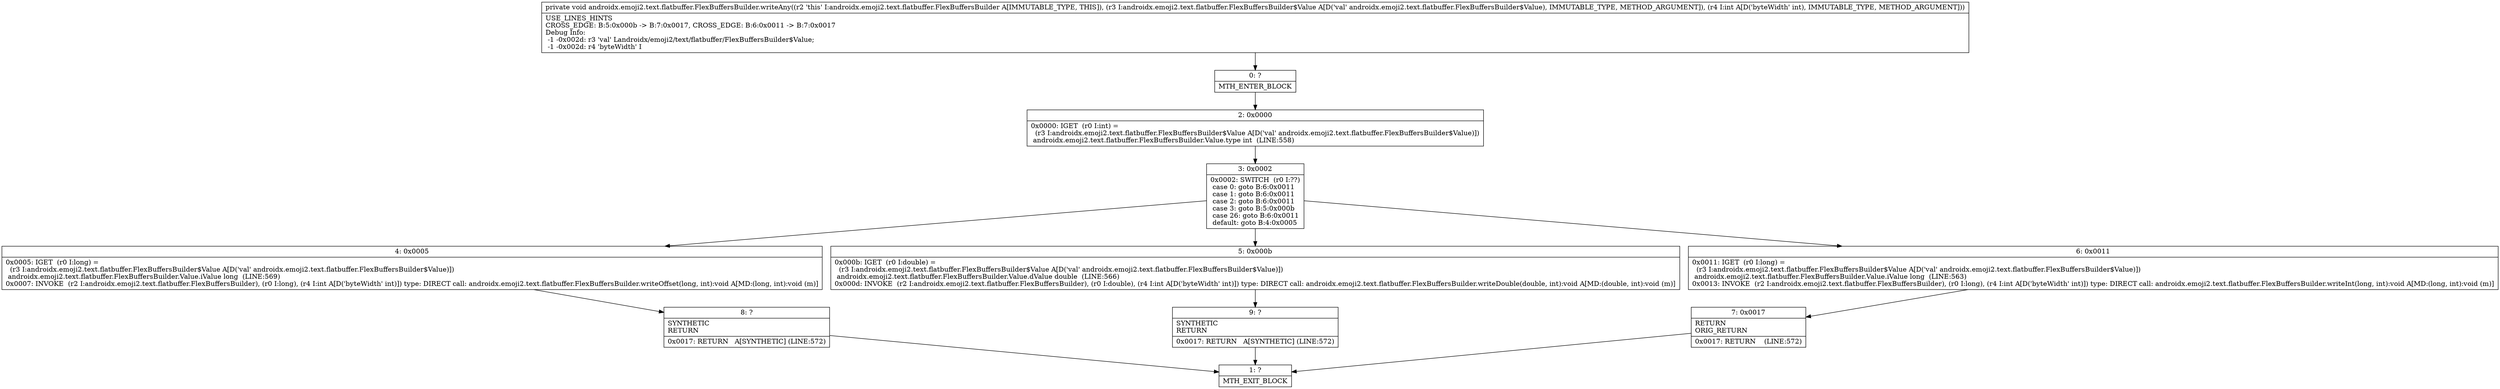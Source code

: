 digraph "CFG forandroidx.emoji2.text.flatbuffer.FlexBuffersBuilder.writeAny(Landroidx\/emoji2\/text\/flatbuffer\/FlexBuffersBuilder$Value;I)V" {
Node_0 [shape=record,label="{0\:\ ?|MTH_ENTER_BLOCK\l}"];
Node_2 [shape=record,label="{2\:\ 0x0000|0x0000: IGET  (r0 I:int) = \l  (r3 I:androidx.emoji2.text.flatbuffer.FlexBuffersBuilder$Value A[D('val' androidx.emoji2.text.flatbuffer.FlexBuffersBuilder$Value)])\l androidx.emoji2.text.flatbuffer.FlexBuffersBuilder.Value.type int  (LINE:558)\l}"];
Node_3 [shape=record,label="{3\:\ 0x0002|0x0002: SWITCH  (r0 I:??)\l case 0: goto B:6:0x0011\l case 1: goto B:6:0x0011\l case 2: goto B:6:0x0011\l case 3: goto B:5:0x000b\l case 26: goto B:6:0x0011\l default: goto B:4:0x0005 \l}"];
Node_4 [shape=record,label="{4\:\ 0x0005|0x0005: IGET  (r0 I:long) = \l  (r3 I:androidx.emoji2.text.flatbuffer.FlexBuffersBuilder$Value A[D('val' androidx.emoji2.text.flatbuffer.FlexBuffersBuilder$Value)])\l androidx.emoji2.text.flatbuffer.FlexBuffersBuilder.Value.iValue long  (LINE:569)\l0x0007: INVOKE  (r2 I:androidx.emoji2.text.flatbuffer.FlexBuffersBuilder), (r0 I:long), (r4 I:int A[D('byteWidth' int)]) type: DIRECT call: androidx.emoji2.text.flatbuffer.FlexBuffersBuilder.writeOffset(long, int):void A[MD:(long, int):void (m)]\l}"];
Node_8 [shape=record,label="{8\:\ ?|SYNTHETIC\lRETURN\l|0x0017: RETURN   A[SYNTHETIC] (LINE:572)\l}"];
Node_1 [shape=record,label="{1\:\ ?|MTH_EXIT_BLOCK\l}"];
Node_5 [shape=record,label="{5\:\ 0x000b|0x000b: IGET  (r0 I:double) = \l  (r3 I:androidx.emoji2.text.flatbuffer.FlexBuffersBuilder$Value A[D('val' androidx.emoji2.text.flatbuffer.FlexBuffersBuilder$Value)])\l androidx.emoji2.text.flatbuffer.FlexBuffersBuilder.Value.dValue double  (LINE:566)\l0x000d: INVOKE  (r2 I:androidx.emoji2.text.flatbuffer.FlexBuffersBuilder), (r0 I:double), (r4 I:int A[D('byteWidth' int)]) type: DIRECT call: androidx.emoji2.text.flatbuffer.FlexBuffersBuilder.writeDouble(double, int):void A[MD:(double, int):void (m)]\l}"];
Node_9 [shape=record,label="{9\:\ ?|SYNTHETIC\lRETURN\l|0x0017: RETURN   A[SYNTHETIC] (LINE:572)\l}"];
Node_6 [shape=record,label="{6\:\ 0x0011|0x0011: IGET  (r0 I:long) = \l  (r3 I:androidx.emoji2.text.flatbuffer.FlexBuffersBuilder$Value A[D('val' androidx.emoji2.text.flatbuffer.FlexBuffersBuilder$Value)])\l androidx.emoji2.text.flatbuffer.FlexBuffersBuilder.Value.iValue long  (LINE:563)\l0x0013: INVOKE  (r2 I:androidx.emoji2.text.flatbuffer.FlexBuffersBuilder), (r0 I:long), (r4 I:int A[D('byteWidth' int)]) type: DIRECT call: androidx.emoji2.text.flatbuffer.FlexBuffersBuilder.writeInt(long, int):void A[MD:(long, int):void (m)]\l}"];
Node_7 [shape=record,label="{7\:\ 0x0017|RETURN\lORIG_RETURN\l|0x0017: RETURN    (LINE:572)\l}"];
MethodNode[shape=record,label="{private void androidx.emoji2.text.flatbuffer.FlexBuffersBuilder.writeAny((r2 'this' I:androidx.emoji2.text.flatbuffer.FlexBuffersBuilder A[IMMUTABLE_TYPE, THIS]), (r3 I:androidx.emoji2.text.flatbuffer.FlexBuffersBuilder$Value A[D('val' androidx.emoji2.text.flatbuffer.FlexBuffersBuilder$Value), IMMUTABLE_TYPE, METHOD_ARGUMENT]), (r4 I:int A[D('byteWidth' int), IMMUTABLE_TYPE, METHOD_ARGUMENT]))  | USE_LINES_HINTS\lCROSS_EDGE: B:5:0x000b \-\> B:7:0x0017, CROSS_EDGE: B:6:0x0011 \-\> B:7:0x0017\lDebug Info:\l  \-1 \-0x002d: r3 'val' Landroidx\/emoji2\/text\/flatbuffer\/FlexBuffersBuilder$Value;\l  \-1 \-0x002d: r4 'byteWidth' I\l}"];
MethodNode -> Node_0;Node_0 -> Node_2;
Node_2 -> Node_3;
Node_3 -> Node_4;
Node_3 -> Node_5;
Node_3 -> Node_6;
Node_4 -> Node_8;
Node_8 -> Node_1;
Node_5 -> Node_9;
Node_9 -> Node_1;
Node_6 -> Node_7;
Node_7 -> Node_1;
}

